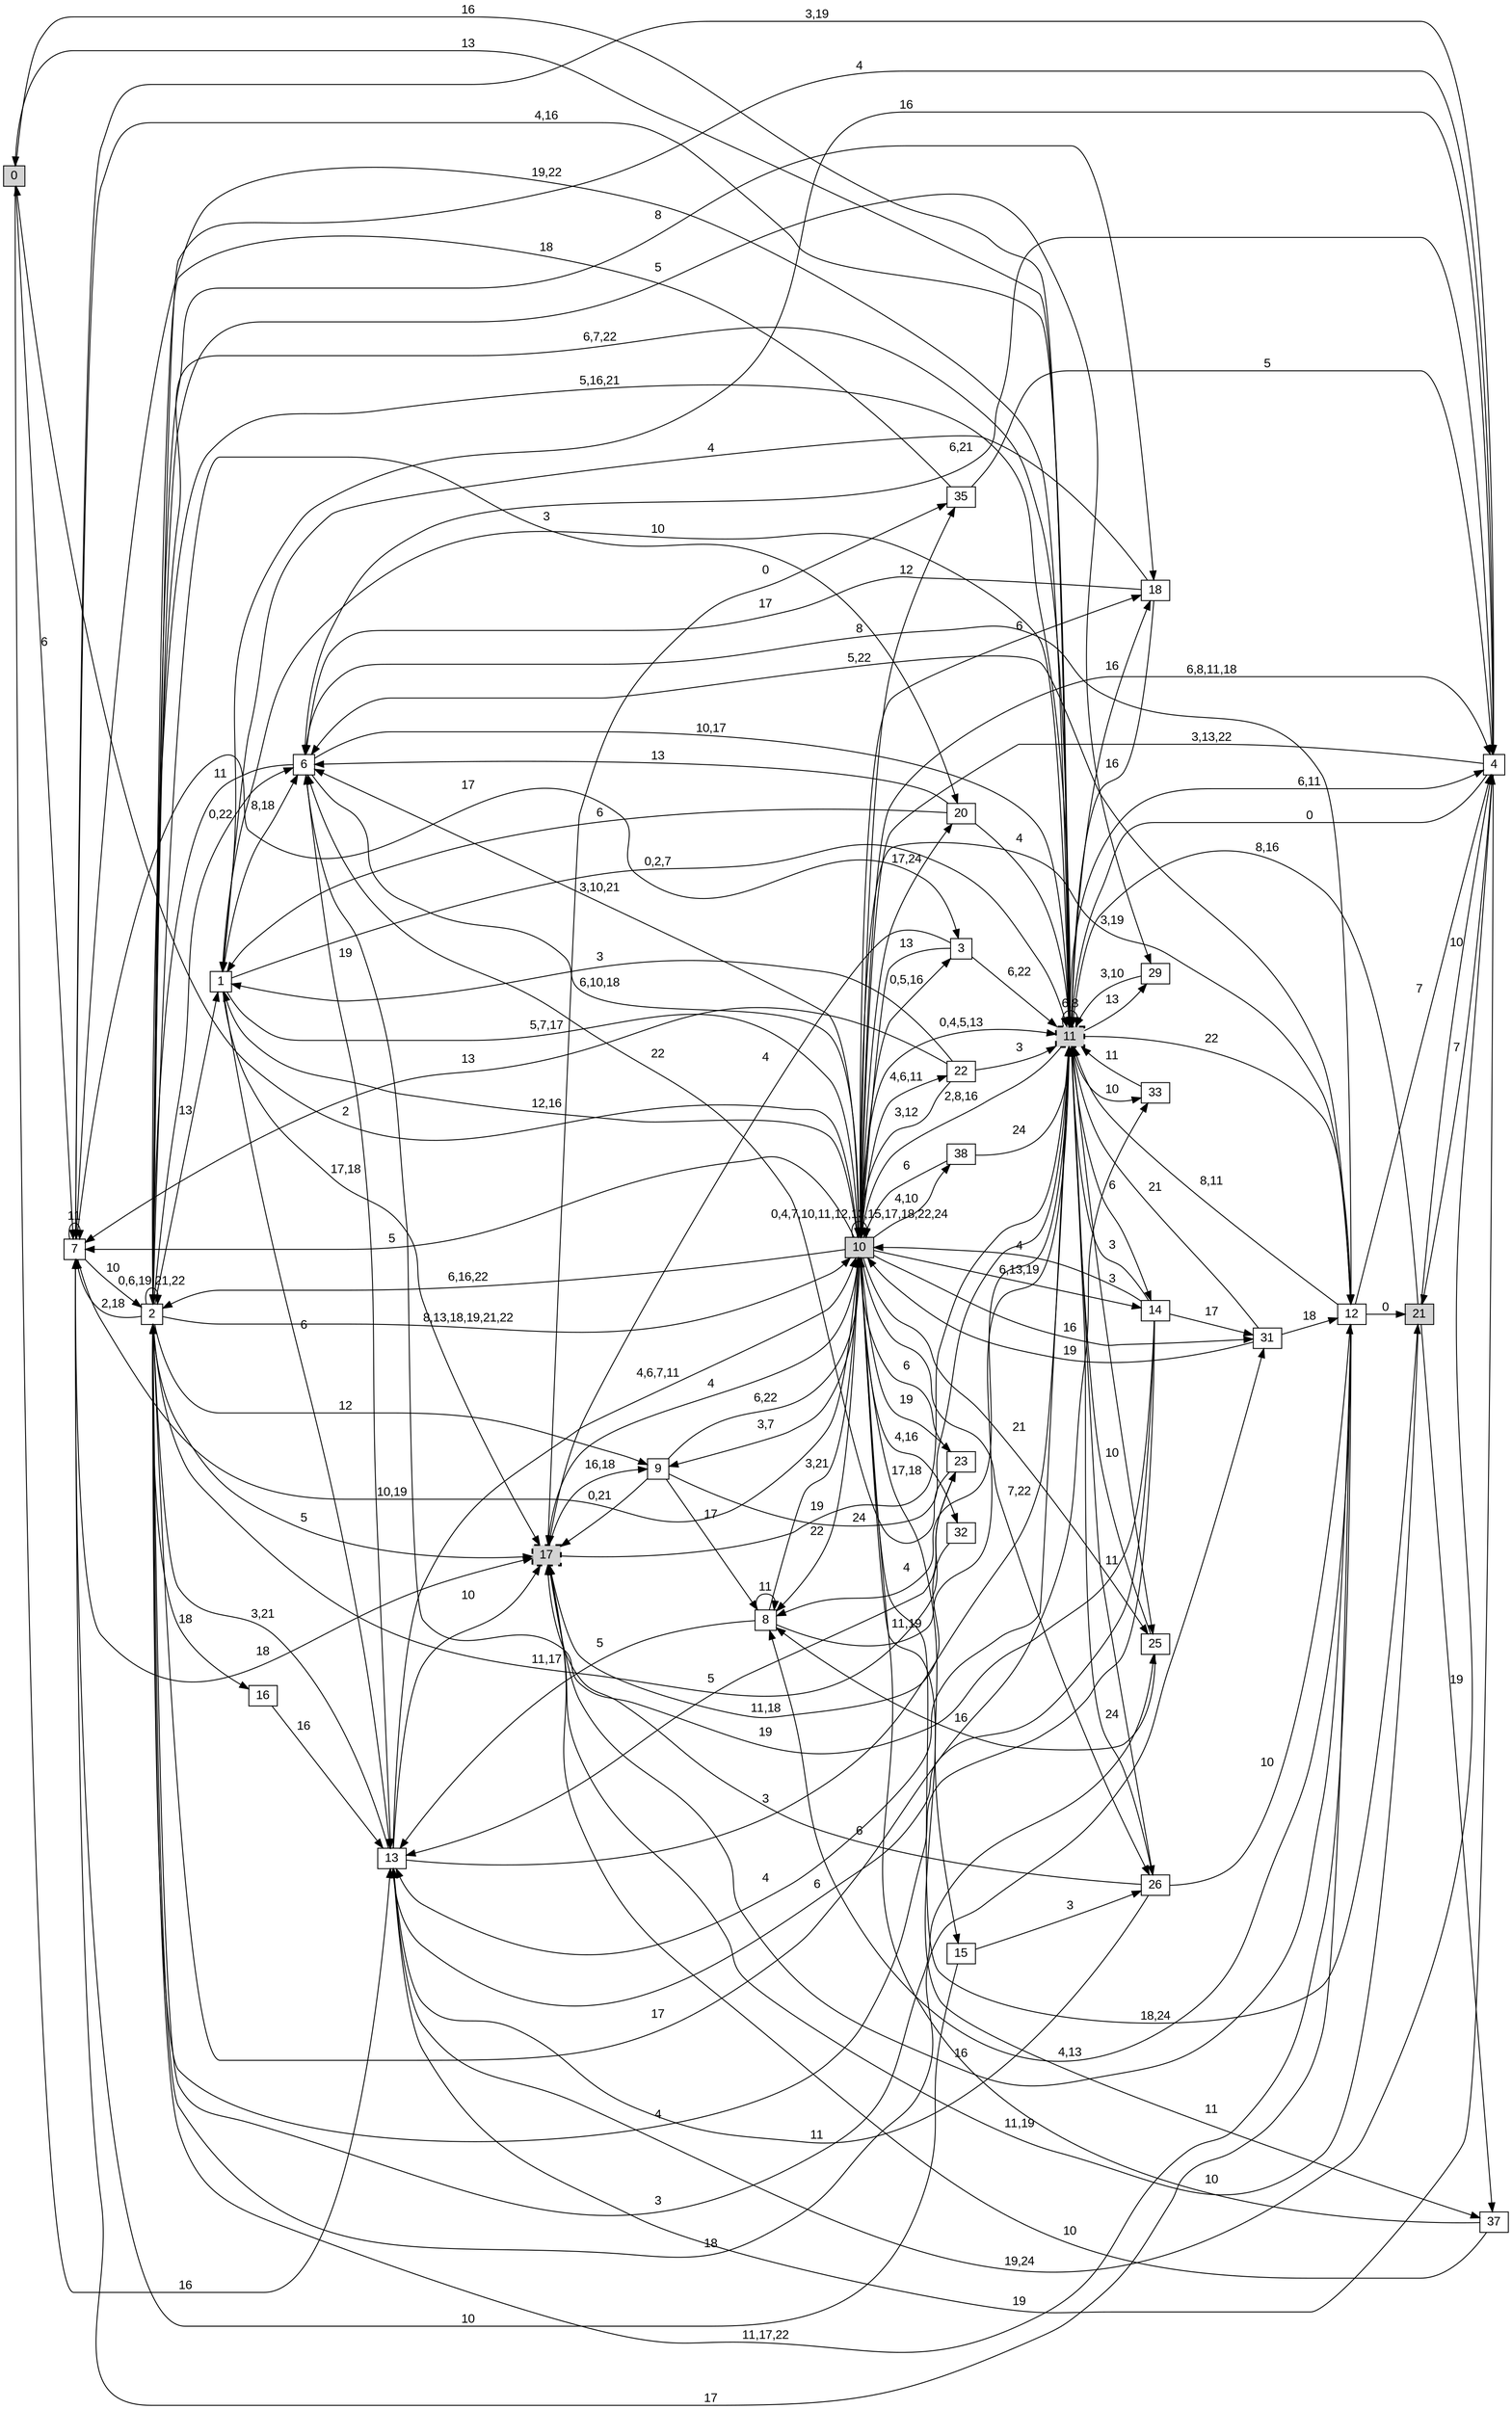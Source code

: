 digraph "NDFA" {
  rankdir=LR
  node [shape=box width=0.1 height=0.1 fontname=Arial]
  edge [fontname=Arial]
/* Estados */
 s0 [label="0" style="filled"] /* I:1 F:0 D:0 */
 s1 [label="1" ] /* I:0 F:0 D:0 */
 s2 [label="2" ] /* I:0 F:0 D:0 */
 s3 [label="3" ] /* I:0 F:0 D:0 */
 s4 [label="4" ] /* I:0 F:0 D:0 */
 s6 [label="6" ] /* I:0 F:0 D:0 */
 s7 [label="7" ] /* I:0 F:0 D:0 */
 s8 [label="8" ] /* I:0 F:0 D:0 */
 s9 [label="9" ] /* I:0 F:0 D:0 */
 s10 [label="10" style="filled"] /* I:1 F:0 D:0 */
 s11 [label="11" style="filled,bold,dashed"] /* I:1 F:1 D:0 */
 s12 [label="12" ] /* I:0 F:0 D:0 */
 s13 [label="13" ] /* I:0 F:0 D:0 */
 s14 [label="14" ] /* I:0 F:0 D:0 */
 s15 [label="15" ] /* I:0 F:0 D:0 */
 s16 [label="16" ] /* I:0 F:0 D:0 */
 s17 [label="17" style="filled,bold,dashed"] /* I:1 F:1 D:0 */
 s18 [label="18" ] /* I:0 F:0 D:0 */
 s20 [label="20" ] /* I:0 F:0 D:0 */
 s21 [label="21" style="filled"] /* I:1 F:0 D:0 */
 s22 [label="22" ] /* I:0 F:0 D:0 */
 s23 [label="23" ] /* I:0 F:0 D:0 */
 s25 [label="25" ] /* I:0 F:0 D:0 */
 s26 [label="26" ] /* I:0 F:0 D:0 */
 s29 [label="29" ] /* I:0 F:0 D:0 */
 s31 [label="31" ] /* I:0 F:0 D:0 */
 s32 [label="32" ] /* I:0 F:0 D:0 */
 s33 [label="33" ] /* I:0 F:0 D:0 */
 s35 [label="35" ] /* I:0 F:0 D:0 */
 s37 [label="37" ] /* I:0 F:0 D:0 */
 s38 [label="38" ] /* I:0 F:0 D:0 */
/* Transiciones */
  s0 -> s7 [label="6"]
  s0 -> s11 [label="16"]
  s0 -> s13 [label="16"]
  s1 -> s6 [label="8,18"]
  s1 -> s10 [label="5,7,17"]
  s1 -> s11 [label="0,2,7"]
  s1 -> s13 [label="6"]
  s1 -> s17 [label="17,18"]
  s2 -> s1 [label="13"]
  s2 -> s2 [label="0,6,19,21,22"]
  s2 -> s6 [label="0,22"]
  s2 -> s7 [label="2,18"]
  s2 -> s9 [label="12"]
  s2 -> s10 [label="8,13,18,19,21,22"]
  s2 -> s11 [label="5,16,21"]
  s2 -> s16 [label="18"]
  s2 -> s17 [label="5"]
  s2 -> s18 [label="8"]
  s2 -> s20 [label="3"]
  s2 -> s23 [label="11,17"]
  s2 -> s25 [label="3"]
  s2 -> s29 [label="5"]
  s2 -> s31 [label="18"]
  s2 -> s33 [label="17"]
  s3 -> s10 [label="13"]
  s3 -> s11 [label="6,22"]
  s3 -> s17 [label="4"]
  s4 -> s1 [label="16"]
  s4 -> s2 [label="4"]
  s4 -> s6 [label="6,21"]
  s4 -> s10 [label="3,13,22"]
  s4 -> s11 [label="0"]
  s4 -> s13 [label="19"]
  s4 -> s21 [label="7"]
  s6 -> s2 [label="11"]
  s6 -> s10 [label="6,10,18"]
  s6 -> s11 [label="10,17"]
  s6 -> s12 [label="8"]
  s6 -> s13 [label="19"]
  s7 -> s2 [label="10"]
  s7 -> s3 [label="17"]
  s7 -> s4 [label="3,19"]
  s7 -> s7 [label="11"]
  s7 -> s10 [label="10,19"]
  s7 -> s11 [label="4,16"]
  s7 -> s17 [label="18"]
  s8 -> s8 [label="11"]
  s8 -> s10 [label="3,21"]
  s8 -> s11 [label="11,19"]
  s8 -> s13 [label="5"]
  s9 -> s8 [label="17"]
  s9 -> s10 [label="6,22"]
  s9 -> s11 [label="24"]
  s9 -> s17 [label="0,21"]
  s10 -> s0 [label="2"]
  s10 -> s1 [label="12,16"]
  s10 -> s2 [label="6,16,22"]
  s10 -> s3 [label="0,5,16"]
  s10 -> s4 [label="6,8,11,18"]
  s10 -> s6 [label="3,10,21"]
  s10 -> s7 [label="5"]
  s10 -> s8 [label="22"]
  s10 -> s9 [label="3,7"]
  s10 -> s10 [label="0,4,7,10,11,12,13,15,17,18,22,24"]
  s10 -> s11 [label="0,4,5,13"]
  s10 -> s12 [label="3,19"]
  s10 -> s14 [label="6,13,19"]
  s10 -> s15 [label="17,18"]
  s10 -> s17 [label="4"]
  s10 -> s18 [label="6"]
  s10 -> s20 [label="17,24"]
  s10 -> s21 [label="18,24"]
  s10 -> s22 [label="4,6,11"]
  s10 -> s23 [label="19"]
  s10 -> s25 [label="21"]
  s10 -> s26 [label="7,22"]
  s10 -> s31 [label="16"]
  s10 -> s32 [label="4,16"]
  s10 -> s35 [label="12"]
  s10 -> s37 [label="11"]
  s10 -> s38 [label="4,10"]
  s11 -> s0 [label="13"]
  s11 -> s1 [label="10"]
  s11 -> s2 [label="6,7,22"]
  s11 -> s4 [label="6,11"]
  s11 -> s7 [label="19,22"]
  s11 -> s8 [label="4"]
  s11 -> s10 [label="2,8,16"]
  s11 -> s11 [label="6,8"]
  s11 -> s12 [label="22"]
  s11 -> s13 [label="4"]
  s11 -> s14 [label="6"]
  s11 -> s18 [label="16"]
  s11 -> s25 [label="3"]
  s11 -> s26 [label="11"]
  s11 -> s29 [label="13"]
  s11 -> s33 [label="10"]
  s12 -> s2 [label="11,17,22"]
  s12 -> s4 [label="7"]
  s12 -> s6 [label="5,22"]
  s12 -> s7 [label="17"]
  s12 -> s8 [label="4,13"]
  s12 -> s11 [label="8,11"]
  s12 -> s17 [label="16"]
  s12 -> s21 [label="0"]
  s13 -> s2 [label="3,21"]
  s13 -> s4 [label="19,24"]
  s13 -> s10 [label="4,6,7,11"]
  s13 -> s11 [label="3"]
  s13 -> s17 [label="10"]
  s14 -> s2 [label="4"]
  s14 -> s6 [label="19"]
  s14 -> s10 [label="4"]
  s14 -> s11 [label="3"]
  s14 -> s13 [label="6"]
  s14 -> s31 [label="17"]
  s15 -> s7 [label="10"]
  s15 -> s26 [label="3"]
  s16 -> s13 [label="16"]
  s17 -> s9 [label="16,18"]
  s17 -> s11 [label="19"]
  s17 -> s35 [label="0"]
  s18 -> s1 [label="4"]
  s18 -> s6 [label="17"]
  s18 -> s11 [label="16"]
  s20 -> s1 [label="6"]
  s20 -> s6 [label="13"]
  s20 -> s11 [label="4"]
  s21 -> s4 [label="10"]
  s21 -> s11 [label="8,16"]
  s21 -> s17 [label="11,19"]
  s21 -> s37 [label="19"]
  s22 -> s1 [label="3"]
  s22 -> s7 [label="13"]
  s22 -> s10 [label="3,12"]
  s22 -> s11 [label="3"]
  s23 -> s6 [label="22"]
  s23 -> s10 [label="6"]
  s23 -> s13 [label="5"]
  s25 -> s8 [label="16"]
  s25 -> s11 [label="10"]
  s26 -> s11 [label="24"]
  s26 -> s12 [label="10"]
  s26 -> s13 [label="11"]
  s26 -> s17 [label="6"]
  s29 -> s11 [label="3,10"]
  s31 -> s10 [label="19"]
  s31 -> s11 [label="21"]
  s31 -> s12 [label="18"]
  s32 -> s17 [label="11,18"]
  s33 -> s11 [label="11"]
  s35 -> s2 [label="18"]
  s35 -> s4 [label="5"]
  s37 -> s10 [label="10"]
  s37 -> s17 [label="10"]
  s38 -> s10 [label="6"]
  s38 -> s11 [label="24"]
}
